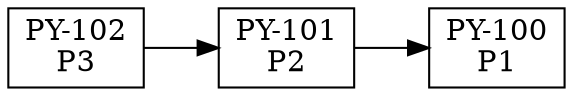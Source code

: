 digraph G {
rankdir=LR;
  "PY-102" [label="PY-102\nP3", shape=box];
  "PY-101" [label="PY-101\nP2", shape=box];
  "PY-100" [label="PY-100\nP1", shape=box];
  "PY-102" -> "PY-101";
  "PY-101" -> "PY-100";
}
